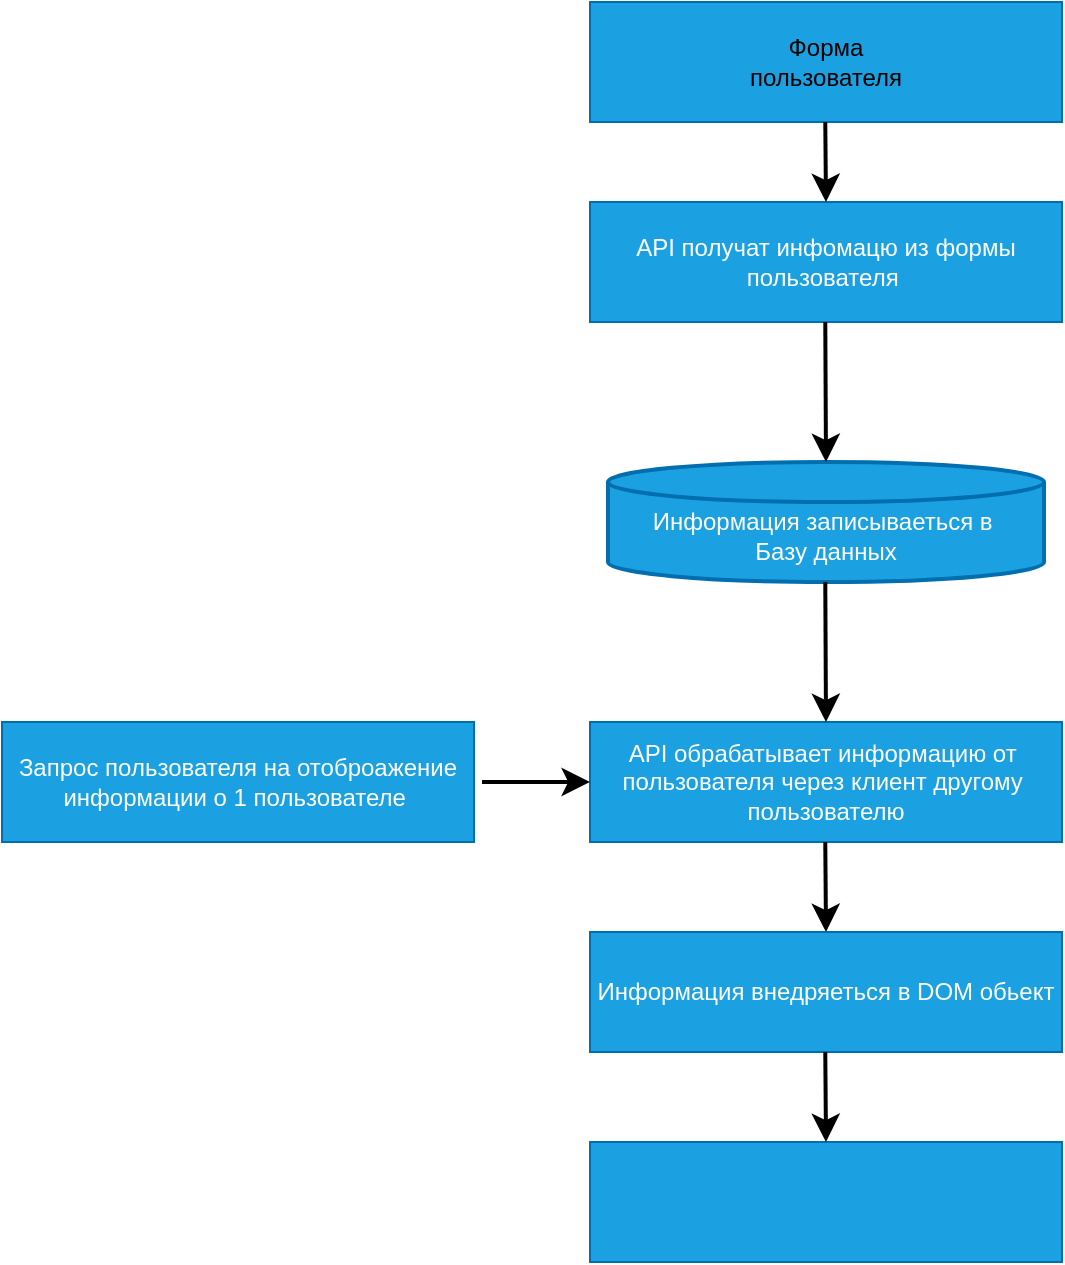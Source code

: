 <mxfile>
    <diagram id="R68SOKEH2wR5LUJzxgqq" name="Страница 1">
        <mxGraphModel dx="678" dy="529" grid="1" gridSize="10" guides="1" tooltips="1" connect="1" arrows="1" fold="1" page="1" pageScale="1" pageWidth="827" pageHeight="1169" math="0" shadow="0">
            <root>
                <mxCell id="0"/>
                <mxCell id="1" parent="0"/>
                <mxCell id="2" value="" style="rounded=0;whiteSpace=wrap;html=1;fillColor=#1ba1e2;fontColor=#ffffff;strokeColor=#006EAF;" vertex="1" parent="1">
                    <mxGeometry x="354" y="90" width="236" height="60" as="geometry"/>
                </mxCell>
                <mxCell id="3" value="API получат инфомацю из формы пользователя&amp;nbsp;" style="rounded=0;whiteSpace=wrap;html=1;fillColor=#1ba1e2;fontColor=#ffffff;strokeColor=#006EAF;" vertex="1" parent="1">
                    <mxGeometry x="354" y="190" width="236" height="60" as="geometry"/>
                </mxCell>
                <mxCell id="4" value="API обрабатывает информацию от&amp;nbsp;&lt;br&gt;пользователя через клиент другому&amp;nbsp;&lt;br&gt;пользователю" style="rounded=0;whiteSpace=wrap;html=1;fillColor=#1ba1e2;fontColor=#ffffff;strokeColor=#006EAF;" vertex="1" parent="1">
                    <mxGeometry x="354" y="450" width="236" height="60" as="geometry"/>
                </mxCell>
                <mxCell id="5" value="Информация внедряеться в DOM обьект&lt;br&gt;" style="rounded=0;whiteSpace=wrap;html=1;fillColor=#1ba1e2;fontColor=#ffffff;strokeColor=#006EAF;" vertex="1" parent="1">
                    <mxGeometry x="354" y="555" width="236" height="60" as="geometry"/>
                </mxCell>
                <mxCell id="6" value="" style="rounded=0;whiteSpace=wrap;html=1;fillColor=#1ba1e2;fontColor=#ffffff;strokeColor=#006EAF;" vertex="1" parent="1">
                    <mxGeometry x="354" y="660" width="236" height="60" as="geometry"/>
                </mxCell>
                <mxCell id="7" value="Запрос пользователя на отоброажение&lt;br&gt;информации о 1 пользователе&amp;nbsp;" style="rounded=0;whiteSpace=wrap;html=1;fillColor=#1ba1e2;fontColor=#ffffff;strokeColor=#006EAF;" vertex="1" parent="1">
                    <mxGeometry x="60" y="450" width="236" height="60" as="geometry"/>
                </mxCell>
                <mxCell id="9" value="&lt;br&gt;Информация записываеться в&amp;nbsp;&lt;br&gt;Базу данных" style="strokeWidth=2;html=1;shape=mxgraph.flowchart.database;whiteSpace=wrap;fillColor=#1ba1e2;fontColor=#ffffff;strokeColor=#006EAF;" vertex="1" parent="1">
                    <mxGeometry x="363" y="320" width="218" height="60" as="geometry"/>
                </mxCell>
                <mxCell id="11" value="" style="endArrow=classic;html=1;endSize=8;startSize=8;jumpSize=7;strokeWidth=2;" edge="1" parent="1">
                    <mxGeometry width="50" height="50" relative="1" as="geometry">
                        <mxPoint x="471.64" y="150" as="sourcePoint"/>
                        <mxPoint x="472" y="190" as="targetPoint"/>
                    </mxGeometry>
                </mxCell>
                <mxCell id="12" value="" style="endArrow=classic;html=1;endSize=8;startSize=8;jumpSize=7;strokeWidth=2;entryX=0.5;entryY=0;entryDx=0;entryDy=0;entryPerimeter=0;" edge="1" parent="1" target="9">
                    <mxGeometry width="50" height="50" relative="1" as="geometry">
                        <mxPoint x="471.64" y="250" as="sourcePoint"/>
                        <mxPoint x="472.0" y="290" as="targetPoint"/>
                    </mxGeometry>
                </mxCell>
                <mxCell id="13" value="" style="endArrow=classic;html=1;endSize=8;startSize=8;jumpSize=7;strokeWidth=2;entryX=0.5;entryY=0;entryDx=0;entryDy=0;" edge="1" parent="1" target="4">
                    <mxGeometry width="50" height="50" relative="1" as="geometry">
                        <mxPoint x="471.64" y="380" as="sourcePoint"/>
                        <mxPoint x="472.0" y="420" as="targetPoint"/>
                    </mxGeometry>
                </mxCell>
                <mxCell id="14" value="" style="endArrow=classic;html=1;endSize=8;startSize=8;jumpSize=7;strokeWidth=2;entryX=0;entryY=0.5;entryDx=0;entryDy=0;" edge="1" parent="1" target="4">
                    <mxGeometry width="50" height="50" relative="1" as="geometry">
                        <mxPoint x="300" y="480" as="sourcePoint"/>
                        <mxPoint x="310.36" y="500" as="targetPoint"/>
                    </mxGeometry>
                </mxCell>
                <mxCell id="15" value="" style="endArrow=classic;html=1;endSize=8;startSize=8;jumpSize=7;strokeWidth=2;entryX=0.5;entryY=0;entryDx=0;entryDy=0;" edge="1" parent="1" target="5">
                    <mxGeometry width="50" height="50" relative="1" as="geometry">
                        <mxPoint x="471.64" y="510" as="sourcePoint"/>
                        <mxPoint x="472.0" y="550" as="targetPoint"/>
                    </mxGeometry>
                </mxCell>
                <mxCell id="16" value="" style="endArrow=classic;html=1;endSize=8;startSize=8;jumpSize=7;strokeWidth=2;entryX=0.5;entryY=0;entryDx=0;entryDy=0;" edge="1" parent="1" target="6">
                    <mxGeometry width="50" height="50" relative="1" as="geometry">
                        <mxPoint x="471.64" y="615" as="sourcePoint"/>
                        <mxPoint x="472.0" y="655" as="targetPoint"/>
                    </mxGeometry>
                </mxCell>
                <mxCell id="18" value="Форма пользователя" style="text;html=1;strokeColor=none;fillColor=none;align=center;verticalAlign=middle;whiteSpace=wrap;rounded=0;" vertex="1" parent="1">
                    <mxGeometry x="442" y="105" width="60" height="30" as="geometry"/>
                </mxCell>
            </root>
        </mxGraphModel>
    </diagram>
</mxfile>
